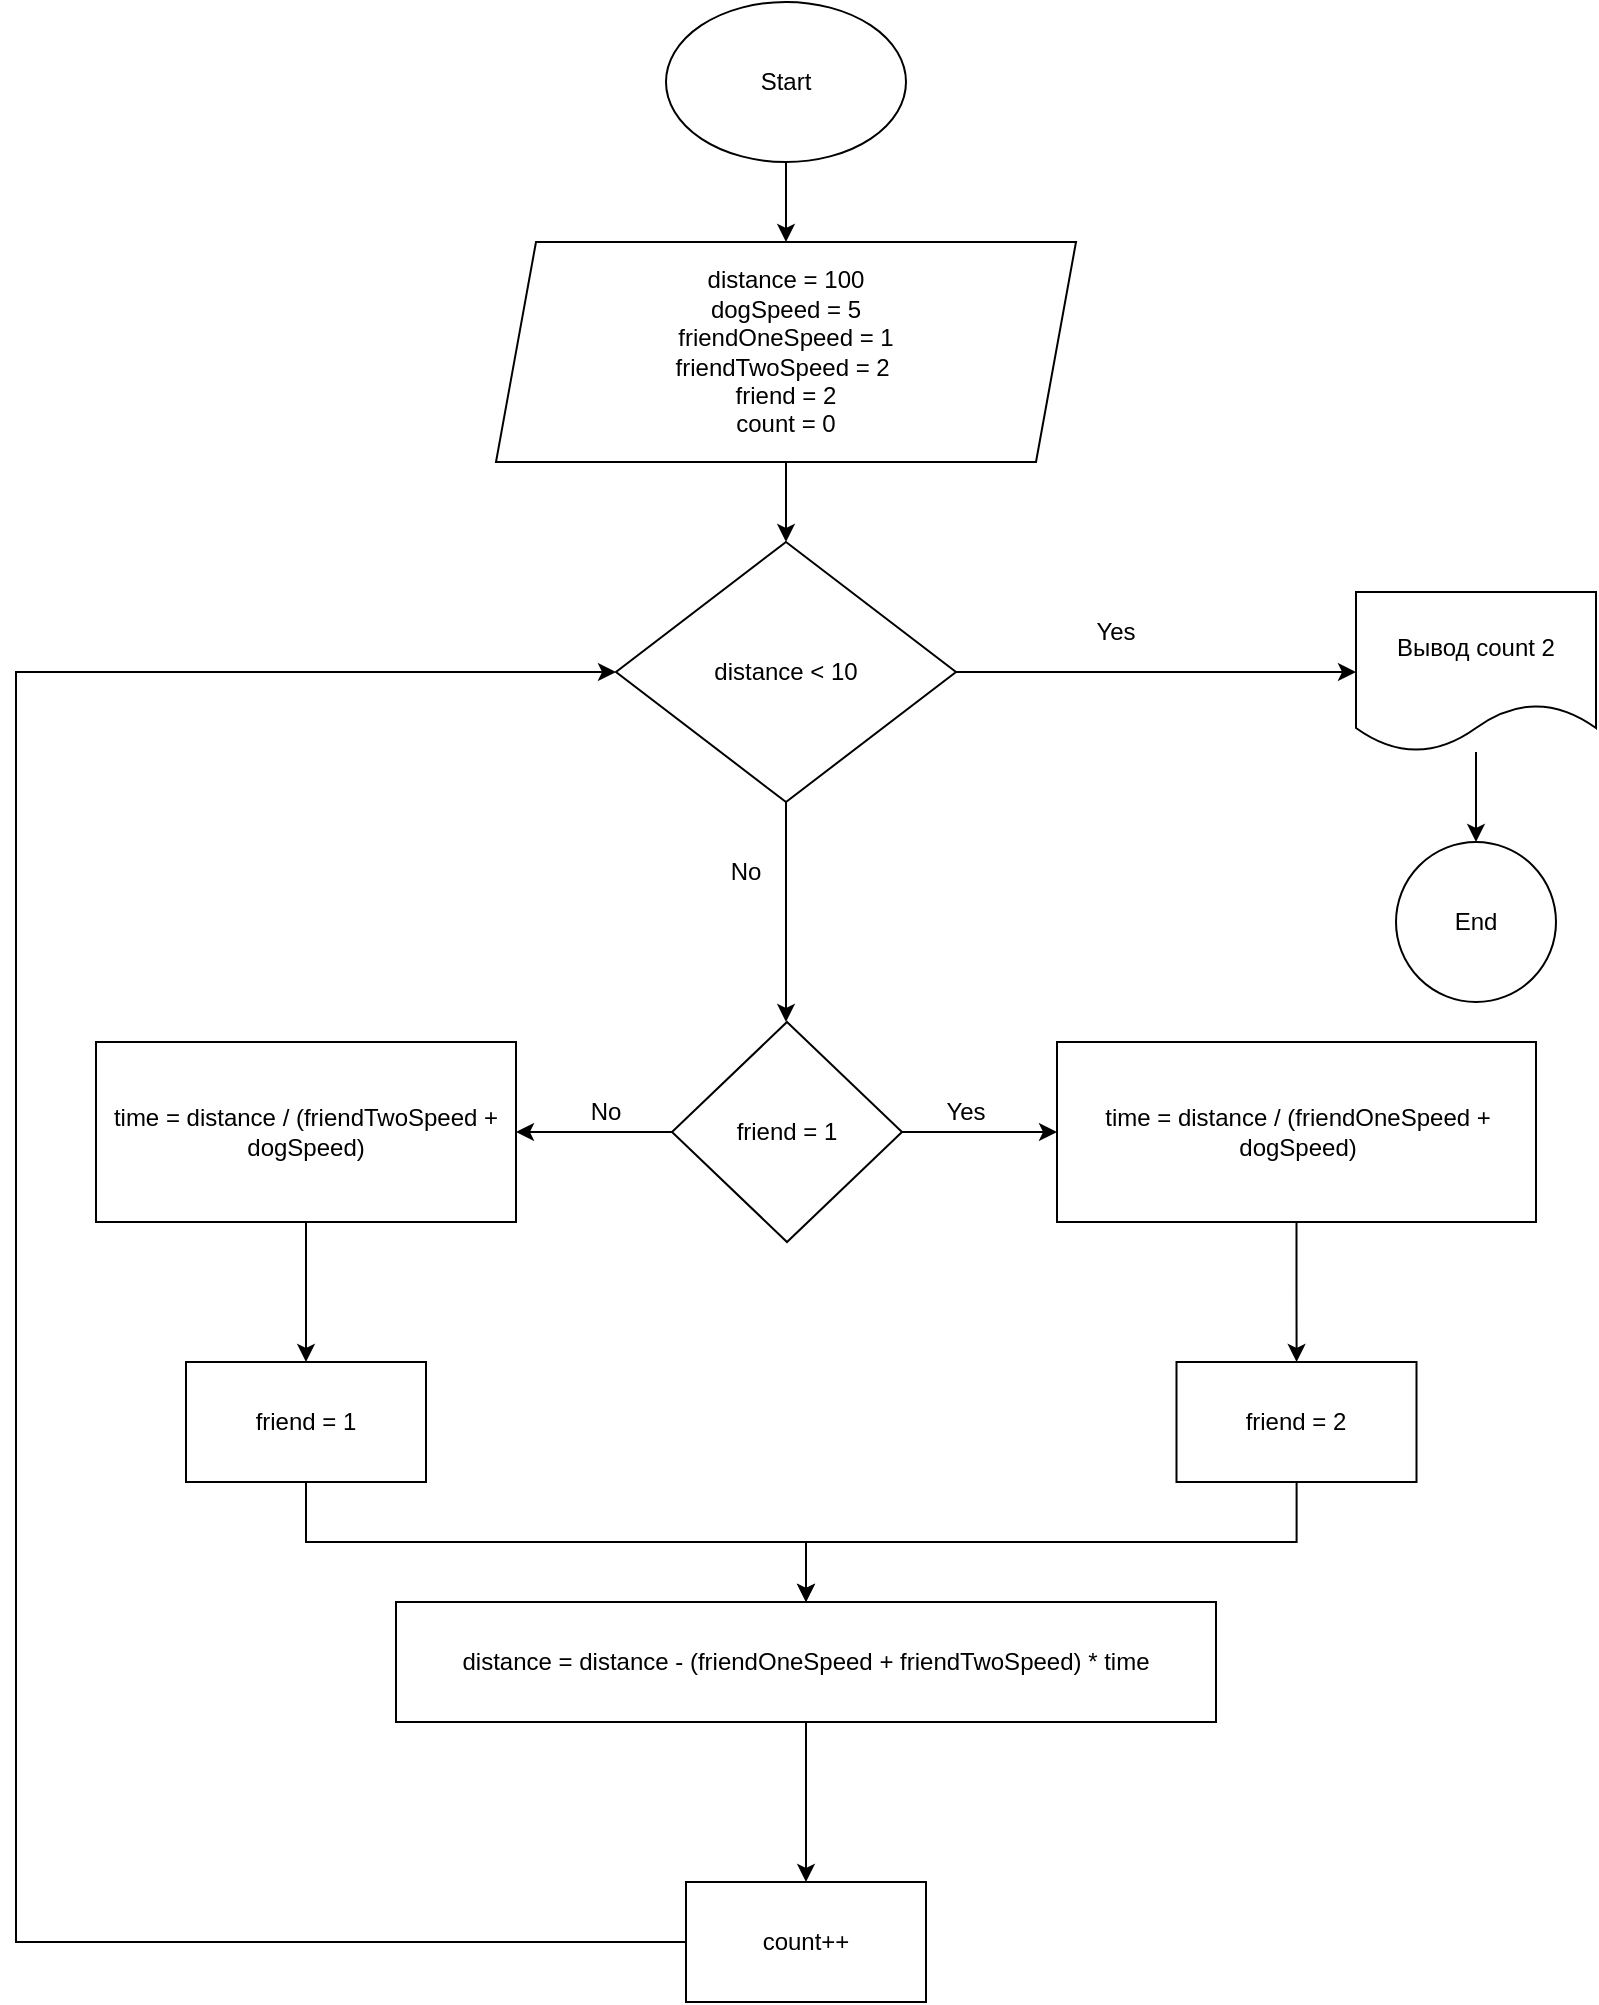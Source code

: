 <mxfile version="20.8.17" type="github">
  <diagram name="Page-1" id="TWbGfPReT7dCpDmcEQ9J">
    <mxGraphModel dx="1434" dy="764" grid="1" gridSize="10" guides="1" tooltips="1" connect="1" arrows="1" fold="1" page="1" pageScale="1" pageWidth="850" pageHeight="1100" math="0" shadow="0">
      <root>
        <mxCell id="0" />
        <mxCell id="1" parent="0" />
        <mxCell id="5eH2KxqFptsRxRcr9OmC-3" value="" style="edgeStyle=orthogonalEdgeStyle;rounded=0;orthogonalLoop=1;jettySize=auto;html=1;" edge="1" parent="1" source="5eH2KxqFptsRxRcr9OmC-1" target="5eH2KxqFptsRxRcr9OmC-2">
          <mxGeometry relative="1" as="geometry" />
        </mxCell>
        <mxCell id="5eH2KxqFptsRxRcr9OmC-1" value="Start" style="ellipse;whiteSpace=wrap;html=1;" vertex="1" parent="1">
          <mxGeometry x="365" y="40" width="120" height="80" as="geometry" />
        </mxCell>
        <mxCell id="5eH2KxqFptsRxRcr9OmC-5" value="" style="edgeStyle=orthogonalEdgeStyle;rounded=0;orthogonalLoop=1;jettySize=auto;html=1;" edge="1" parent="1" source="5eH2KxqFptsRxRcr9OmC-2" target="5eH2KxqFptsRxRcr9OmC-4">
          <mxGeometry relative="1" as="geometry" />
        </mxCell>
        <mxCell id="5eH2KxqFptsRxRcr9OmC-2" value="distance = 100&lt;br&gt;dogSpeed = 5&lt;br&gt;friendOneSpeed = 1&lt;br&gt;friendTwoSpeed = 2&amp;nbsp;&lt;br&gt;friend = 2&lt;br&gt;count = 0" style="shape=parallelogram;perimeter=parallelogramPerimeter;whiteSpace=wrap;html=1;fixedSize=1;" vertex="1" parent="1">
          <mxGeometry x="280" y="160" width="290" height="110" as="geometry" />
        </mxCell>
        <mxCell id="5eH2KxqFptsRxRcr9OmC-7" value="" style="edgeStyle=orthogonalEdgeStyle;rounded=0;orthogonalLoop=1;jettySize=auto;html=1;" edge="1" parent="1" source="5eH2KxqFptsRxRcr9OmC-4" target="5eH2KxqFptsRxRcr9OmC-6">
          <mxGeometry relative="1" as="geometry" />
        </mxCell>
        <mxCell id="5eH2KxqFptsRxRcr9OmC-11" value="" style="edgeStyle=orthogonalEdgeStyle;rounded=0;orthogonalLoop=1;jettySize=auto;html=1;" edge="1" parent="1" source="5eH2KxqFptsRxRcr9OmC-4">
          <mxGeometry relative="1" as="geometry">
            <mxPoint x="425" y="550" as="targetPoint" />
          </mxGeometry>
        </mxCell>
        <mxCell id="5eH2KxqFptsRxRcr9OmC-4" value="distance &amp;lt; 10" style="rhombus;whiteSpace=wrap;html=1;" vertex="1" parent="1">
          <mxGeometry x="340" y="310" width="170" height="130" as="geometry" />
        </mxCell>
        <mxCell id="5eH2KxqFptsRxRcr9OmC-9" value="" style="edgeStyle=orthogonalEdgeStyle;rounded=0;orthogonalLoop=1;jettySize=auto;html=1;" edge="1" parent="1" source="5eH2KxqFptsRxRcr9OmC-6" target="5eH2KxqFptsRxRcr9OmC-8">
          <mxGeometry relative="1" as="geometry" />
        </mxCell>
        <mxCell id="5eH2KxqFptsRxRcr9OmC-6" value="Вывод count 2" style="shape=document;whiteSpace=wrap;html=1;boundedLbl=1;" vertex="1" parent="1">
          <mxGeometry x="710" y="335" width="120" height="80" as="geometry" />
        </mxCell>
        <mxCell id="5eH2KxqFptsRxRcr9OmC-8" value="End" style="ellipse;whiteSpace=wrap;html=1;" vertex="1" parent="1">
          <mxGeometry x="730" y="460" width="80" height="80" as="geometry" />
        </mxCell>
        <mxCell id="5eH2KxqFptsRxRcr9OmC-14" value="" style="edgeStyle=orthogonalEdgeStyle;rounded=0;orthogonalLoop=1;jettySize=auto;html=1;" edge="1" parent="1" source="5eH2KxqFptsRxRcr9OmC-12" target="5eH2KxqFptsRxRcr9OmC-13">
          <mxGeometry relative="1" as="geometry" />
        </mxCell>
        <mxCell id="5eH2KxqFptsRxRcr9OmC-25" value="" style="edgeStyle=orthogonalEdgeStyle;rounded=0;orthogonalLoop=1;jettySize=auto;html=1;" edge="1" parent="1" source="5eH2KxqFptsRxRcr9OmC-12" target="5eH2KxqFptsRxRcr9OmC-24">
          <mxGeometry relative="1" as="geometry" />
        </mxCell>
        <mxCell id="5eH2KxqFptsRxRcr9OmC-12" value="friend = 1" style="rhombus;whiteSpace=wrap;html=1;" vertex="1" parent="1">
          <mxGeometry x="368" y="550" width="115" height="110" as="geometry" />
        </mxCell>
        <mxCell id="5eH2KxqFptsRxRcr9OmC-17" value="" style="edgeStyle=orthogonalEdgeStyle;rounded=0;orthogonalLoop=1;jettySize=auto;html=1;" edge="1" parent="1" source="5eH2KxqFptsRxRcr9OmC-13" target="5eH2KxqFptsRxRcr9OmC-16">
          <mxGeometry relative="1" as="geometry" />
        </mxCell>
        <mxCell id="5eH2KxqFptsRxRcr9OmC-13" value="time = distance / (friendTwoSpeed + dogSpeed)" style="whiteSpace=wrap;html=1;" vertex="1" parent="1">
          <mxGeometry x="80" y="560" width="210" height="90" as="geometry" />
        </mxCell>
        <mxCell id="5eH2KxqFptsRxRcr9OmC-15" value="No" style="text;html=1;strokeColor=none;fillColor=none;align=center;verticalAlign=middle;whiteSpace=wrap;rounded=0;" vertex="1" parent="1">
          <mxGeometry x="305" y="580" width="60" height="30" as="geometry" />
        </mxCell>
        <mxCell id="5eH2KxqFptsRxRcr9OmC-19" value="" style="edgeStyle=orthogonalEdgeStyle;rounded=0;orthogonalLoop=1;jettySize=auto;html=1;" edge="1" parent="1" source="5eH2KxqFptsRxRcr9OmC-16" target="5eH2KxqFptsRxRcr9OmC-18">
          <mxGeometry relative="1" as="geometry" />
        </mxCell>
        <mxCell id="5eH2KxqFptsRxRcr9OmC-16" value="friend = 1" style="whiteSpace=wrap;html=1;" vertex="1" parent="1">
          <mxGeometry x="125" y="720" width="120" height="60" as="geometry" />
        </mxCell>
        <mxCell id="5eH2KxqFptsRxRcr9OmC-22" value="" style="edgeStyle=orthogonalEdgeStyle;rounded=0;orthogonalLoop=1;jettySize=auto;html=1;" edge="1" parent="1" source="5eH2KxqFptsRxRcr9OmC-18" target="5eH2KxqFptsRxRcr9OmC-21">
          <mxGeometry relative="1" as="geometry" />
        </mxCell>
        <mxCell id="5eH2KxqFptsRxRcr9OmC-18" value="distance = distance - (friendOneSpeed + friendTwoSpeed) * time" style="whiteSpace=wrap;html=1;" vertex="1" parent="1">
          <mxGeometry x="230" y="840" width="410" height="60" as="geometry" />
        </mxCell>
        <mxCell id="5eH2KxqFptsRxRcr9OmC-23" style="edgeStyle=orthogonalEdgeStyle;rounded=0;orthogonalLoop=1;jettySize=auto;html=1;entryX=0;entryY=0.5;entryDx=0;entryDy=0;" edge="1" parent="1" source="5eH2KxqFptsRxRcr9OmC-21" target="5eH2KxqFptsRxRcr9OmC-4">
          <mxGeometry relative="1" as="geometry">
            <Array as="points">
              <mxPoint x="40" y="1010" />
              <mxPoint x="40" y="375" />
            </Array>
          </mxGeometry>
        </mxCell>
        <mxCell id="5eH2KxqFptsRxRcr9OmC-21" value="count++" style="whiteSpace=wrap;html=1;" vertex="1" parent="1">
          <mxGeometry x="375" y="980" width="120" height="60" as="geometry" />
        </mxCell>
        <mxCell id="5eH2KxqFptsRxRcr9OmC-28" value="" style="edgeStyle=orthogonalEdgeStyle;rounded=0;orthogonalLoop=1;jettySize=auto;html=1;" edge="1" parent="1" source="5eH2KxqFptsRxRcr9OmC-24" target="5eH2KxqFptsRxRcr9OmC-27">
          <mxGeometry relative="1" as="geometry" />
        </mxCell>
        <mxCell id="5eH2KxqFptsRxRcr9OmC-24" value="time = distance / (friendOneSpeed + dogSpeed)" style="whiteSpace=wrap;html=1;" vertex="1" parent="1">
          <mxGeometry x="560.5" y="560" width="239.5" height="90" as="geometry" />
        </mxCell>
        <mxCell id="5eH2KxqFptsRxRcr9OmC-26" value="Yes" style="text;html=1;strokeColor=none;fillColor=none;align=center;verticalAlign=middle;whiteSpace=wrap;rounded=0;" vertex="1" parent="1">
          <mxGeometry x="485" y="580" width="60" height="30" as="geometry" />
        </mxCell>
        <mxCell id="5eH2KxqFptsRxRcr9OmC-29" style="edgeStyle=orthogonalEdgeStyle;rounded=0;orthogonalLoop=1;jettySize=auto;html=1;entryX=0.5;entryY=0;entryDx=0;entryDy=0;" edge="1" parent="1" source="5eH2KxqFptsRxRcr9OmC-27" target="5eH2KxqFptsRxRcr9OmC-18">
          <mxGeometry relative="1" as="geometry" />
        </mxCell>
        <mxCell id="5eH2KxqFptsRxRcr9OmC-27" value="friend = 2" style="whiteSpace=wrap;html=1;" vertex="1" parent="1">
          <mxGeometry x="620.25" y="720" width="120" height="60" as="geometry" />
        </mxCell>
        <mxCell id="5eH2KxqFptsRxRcr9OmC-30" value="No" style="text;html=1;strokeColor=none;fillColor=none;align=center;verticalAlign=middle;whiteSpace=wrap;rounded=0;" vertex="1" parent="1">
          <mxGeometry x="375" y="460" width="60" height="30" as="geometry" />
        </mxCell>
        <mxCell id="5eH2KxqFptsRxRcr9OmC-31" value="Yes" style="text;html=1;strokeColor=none;fillColor=none;align=center;verticalAlign=middle;whiteSpace=wrap;rounded=0;" vertex="1" parent="1">
          <mxGeometry x="560" y="340" width="60" height="30" as="geometry" />
        </mxCell>
      </root>
    </mxGraphModel>
  </diagram>
</mxfile>

